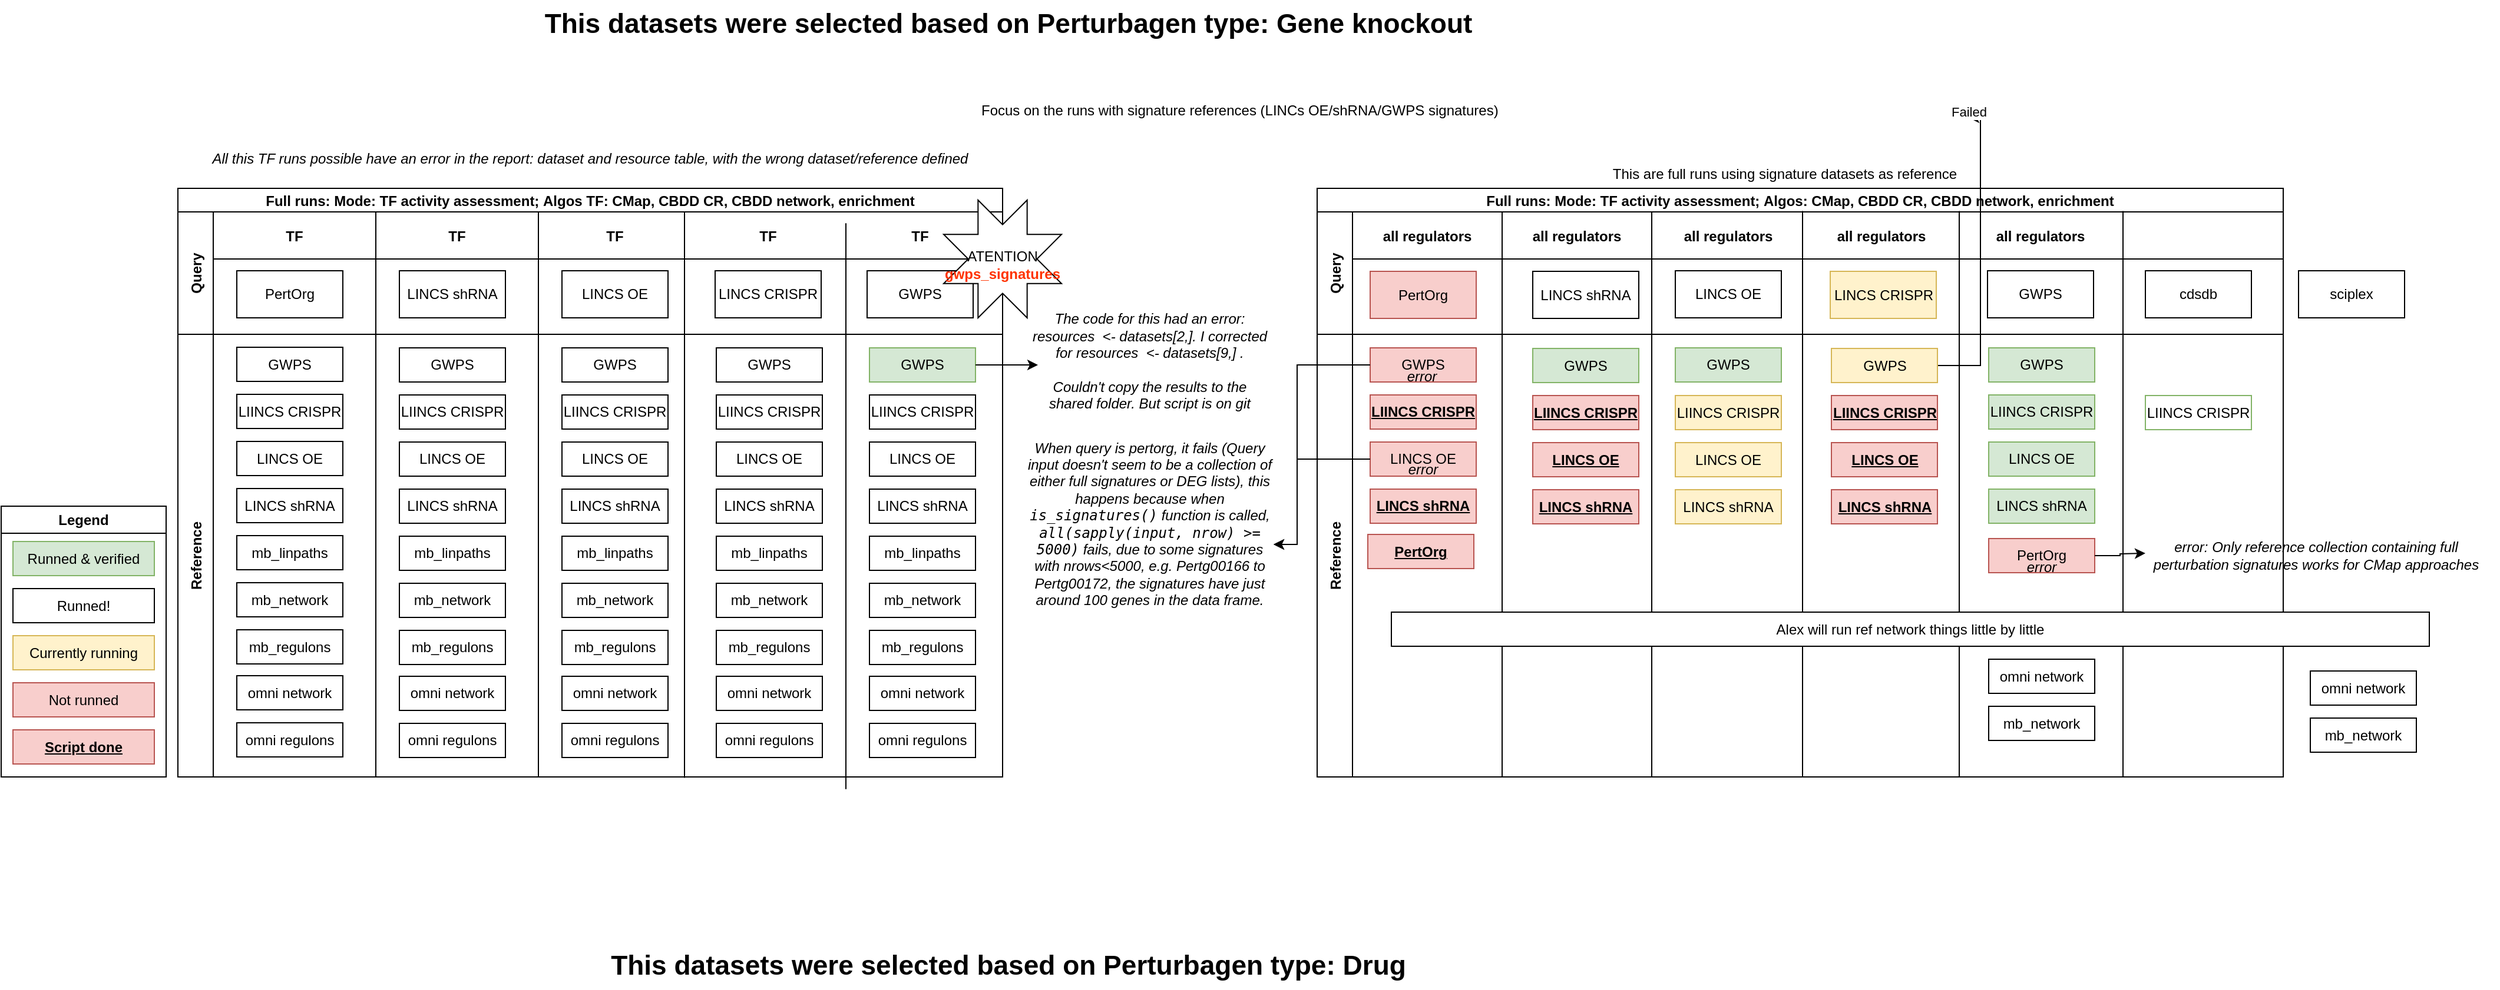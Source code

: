 <mxfile version="26.0.1">
  <diagram id="kgpKYQtTHZ0yAKxKKP6v" name="Page-1">
    <mxGraphModel dx="1966" dy="834" grid="1" gridSize="10" guides="1" tooltips="1" connect="1" arrows="1" fold="1" page="1" pageScale="1" pageWidth="850" pageHeight="1100" math="0" shadow="0">
      <root>
        <mxCell id="0" />
        <mxCell id="1" parent="0" />
        <mxCell id="3nuBFxr9cyL0pnOWT2aG-1" value="Full runs: Mode: TF activity assessment; Algos TF: CMap, CBDD CR, CBDD network, enrichment" style="shape=table;childLayout=tableLayout;startSize=20;collapsible=0;recursiveResize=0;expand=0;fillColor=none;fontStyle=1" parent="1" vertex="1">
          <mxGeometry x="180" y="360" width="700" height="500" as="geometry" />
        </mxCell>
        <mxCell id="3nuBFxr9cyL0pnOWT2aG-3" value="Query" style="shape=tableRow;horizontal=0;swimlaneHead=0;swimlaneBody=0;top=0;left=0;bottom=0;right=0;fillColor=none;points=[[0,0.5],[1,0.5]];portConstraint=eastwest;startSize=30;collapsible=0;recursiveResize=0;expand=0;fontStyle=1;" parent="3nuBFxr9cyL0pnOWT2aG-1" vertex="1">
          <mxGeometry y="20" width="700" height="104" as="geometry" />
        </mxCell>
        <mxCell id="3nuBFxr9cyL0pnOWT2aG-4" value="TF" style="swimlane;swimlaneHead=0;swimlaneBody=0;connectable=0;fillColor=none;startSize=40;collapsible=0;recursiveResize=0;expand=0;fontStyle=1;" parent="3nuBFxr9cyL0pnOWT2aG-3" vertex="1">
          <mxGeometry x="30" width="138" height="104" as="geometry">
            <mxRectangle width="138" height="104" as="alternateBounds" />
          </mxGeometry>
        </mxCell>
        <mxCell id="3nuBFxr9cyL0pnOWT2aG-7" value="PertOrg" style="rounded=0;whiteSpace=wrap;html=1;" parent="3nuBFxr9cyL0pnOWT2aG-4" vertex="1">
          <mxGeometry x="20" y="50" width="90" height="40" as="geometry" />
        </mxCell>
        <mxCell id="3nuBFxr9cyL0pnOWT2aG-8" value="TF" style="swimlane;swimlaneHead=0;swimlaneBody=0;connectable=0;fillColor=none;startSize=40;collapsible=0;recursiveResize=0;expand=0;fontStyle=1;" parent="3nuBFxr9cyL0pnOWT2aG-3" vertex="1">
          <mxGeometry x="168" width="138" height="104" as="geometry">
            <mxRectangle width="138" height="104" as="alternateBounds" />
          </mxGeometry>
        </mxCell>
        <mxCell id="GCNe0r2AlvjnZA9oPG5_-9" value="LINCS shRNA" style="rounded=0;whiteSpace=wrap;html=1;" parent="3nuBFxr9cyL0pnOWT2aG-8" vertex="1">
          <mxGeometry x="20" y="50" width="90" height="40" as="geometry" />
        </mxCell>
        <mxCell id="3nuBFxr9cyL0pnOWT2aG-11" value="" style="swimlane;swimlaneHead=0;swimlaneBody=0;connectable=0;fillColor=none;startSize=40;collapsible=0;recursiveResize=0;expand=0;fontStyle=1;" parent="3nuBFxr9cyL0pnOWT2aG-3" vertex="1">
          <mxGeometry x="306" width="394" height="104" as="geometry">
            <mxRectangle width="394" height="104" as="alternateBounds" />
          </mxGeometry>
        </mxCell>
        <mxCell id="GCNe0r2AlvjnZA9oPG5_-19" value="TF" style="swimlane;swimlaneHead=0;swimlaneBody=0;connectable=0;fillColor=none;startSize=40;collapsible=0;recursiveResize=0;expand=0;fontStyle=1;" parent="3nuBFxr9cyL0pnOWT2aG-11" vertex="1">
          <mxGeometry width="130" height="104" as="geometry">
            <mxRectangle width="130" height="104" as="alternateBounds" />
          </mxGeometry>
        </mxCell>
        <mxCell id="GCNe0r2AlvjnZA9oPG5_-20" value="LINCS OE" style="rounded=0;whiteSpace=wrap;html=1;" parent="GCNe0r2AlvjnZA9oPG5_-19" vertex="1">
          <mxGeometry x="20" y="50" width="90" height="40" as="geometry" />
        </mxCell>
        <mxCell id="GCNe0r2AlvjnZA9oPG5_-41" value="TF" style="swimlane;swimlaneHead=0;swimlaneBody=0;connectable=0;fillColor=none;startSize=40;collapsible=0;recursiveResize=0;expand=0;fontStyle=1;" parent="3nuBFxr9cyL0pnOWT2aG-11" vertex="1">
          <mxGeometry x="130" width="130" height="104" as="geometry">
            <mxRectangle width="130" height="104" as="alternateBounds" />
          </mxGeometry>
        </mxCell>
        <mxCell id="GCNe0r2AlvjnZA9oPG5_-42" value="LINCS CRISPR" style="rounded=0;whiteSpace=wrap;html=1;" parent="GCNe0r2AlvjnZA9oPG5_-41" vertex="1">
          <mxGeometry x="20" y="50" width="90" height="40" as="geometry" />
        </mxCell>
        <mxCell id="GCNe0r2AlvjnZA9oPG5_-43" value="TF" style="swimlane;swimlaneHead=0;swimlaneBody=0;connectable=0;fillColor=none;startSize=40;collapsible=0;recursiveResize=0;expand=0;fontStyle=1;" parent="3nuBFxr9cyL0pnOWT2aG-11" vertex="1">
          <mxGeometry x="259" width="130" height="104" as="geometry">
            <mxRectangle width="130" height="104" as="alternateBounds" />
          </mxGeometry>
        </mxCell>
        <mxCell id="GCNe0r2AlvjnZA9oPG5_-44" value="GWPS" style="rounded=0;whiteSpace=wrap;html=1;" parent="GCNe0r2AlvjnZA9oPG5_-43" vertex="1">
          <mxGeometry x="20" y="50" width="90" height="40" as="geometry" />
        </mxCell>
        <mxCell id="GCNe0r2AlvjnZA9oPG5_-267" value="" style="group" parent="GCNe0r2AlvjnZA9oPG5_-43" vertex="1" connectable="0">
          <mxGeometry x="85" y="-10" width="150" height="130" as="geometry" />
        </mxCell>
        <mxCell id="GCNe0r2AlvjnZA9oPG5_-233" value="" style="verticalLabelPosition=bottom;verticalAlign=top;html=1;shape=mxgraph.basic.8_point_star" parent="GCNe0r2AlvjnZA9oPG5_-267" vertex="1">
          <mxGeometry width="100" height="100" as="geometry" />
        </mxCell>
        <mxCell id="GCNe0r2AlvjnZA9oPG5_-236" value="ATENTION&lt;div&gt;&lt;b style=&quot;text-wrap-mode: nowrap;&quot;&gt;&lt;font color=&quot;#ff3300&quot;&gt;gwps_signatures&lt;/font&gt;&lt;/b&gt;&lt;/div&gt;" style="text;html=1;align=center;verticalAlign=middle;whiteSpace=wrap;rounded=0;" parent="GCNe0r2AlvjnZA9oPG5_-267" vertex="1">
          <mxGeometry x="20" y="40" width="60" height="30" as="geometry" />
        </mxCell>
        <mxCell id="3nuBFxr9cyL0pnOWT2aG-15" value="Reference" style="shape=tableRow;horizontal=0;swimlaneHead=0;swimlaneBody=0;top=0;left=0;bottom=0;right=0;fillColor=none;points=[[0,0.5],[1,0.5]];portConstraint=eastwest;startSize=30;collapsible=0;recursiveResize=0;expand=0;fontStyle=1;" parent="3nuBFxr9cyL0pnOWT2aG-1" vertex="1">
          <mxGeometry y="124" width="700" height="376" as="geometry" />
        </mxCell>
        <mxCell id="3nuBFxr9cyL0pnOWT2aG-16" value="" style="swimlane;swimlaneHead=0;swimlaneBody=0;connectable=0;fillColor=none;startSize=0;collapsible=0;recursiveResize=0;expand=0;fontStyle=1;" parent="3nuBFxr9cyL0pnOWT2aG-15" vertex="1">
          <mxGeometry x="30" width="138" height="376" as="geometry">
            <mxRectangle width="138" height="376" as="alternateBounds" />
          </mxGeometry>
        </mxCell>
        <mxCell id="3nuBFxr9cyL0pnOWT2aG-17" value="GWPS" style="rounded=0;whiteSpace=wrap;html=1;" parent="3nuBFxr9cyL0pnOWT2aG-16" vertex="1">
          <mxGeometry x="20" y="11" width="90" height="29" as="geometry" />
        </mxCell>
        <mxCell id="GCNe0r2AlvjnZA9oPG5_-1" value="LIINCS CRISPR" style="rounded=0;whiteSpace=wrap;html=1;" parent="3nuBFxr9cyL0pnOWT2aG-16" vertex="1">
          <mxGeometry x="20" y="51" width="90" height="29" as="geometry" />
        </mxCell>
        <mxCell id="GCNe0r2AlvjnZA9oPG5_-2" value="LINCS OE" style="rounded=0;whiteSpace=wrap;html=1;" parent="3nuBFxr9cyL0pnOWT2aG-16" vertex="1">
          <mxGeometry x="20" y="91" width="90" height="29" as="geometry" />
        </mxCell>
        <mxCell id="GCNe0r2AlvjnZA9oPG5_-3" value="LINCS shRNA" style="rounded=0;whiteSpace=wrap;html=1;" parent="3nuBFxr9cyL0pnOWT2aG-16" vertex="1">
          <mxGeometry x="20" y="131" width="90" height="29" as="geometry" />
        </mxCell>
        <mxCell id="GCNe0r2AlvjnZA9oPG5_-4" value="mb_linpaths" style="rounded=0;whiteSpace=wrap;html=1;" parent="3nuBFxr9cyL0pnOWT2aG-16" vertex="1">
          <mxGeometry x="20" y="171" width="90" height="29" as="geometry" />
        </mxCell>
        <mxCell id="GCNe0r2AlvjnZA9oPG5_-5" value="mb_network" style="rounded=0;whiteSpace=wrap;html=1;" parent="3nuBFxr9cyL0pnOWT2aG-16" vertex="1">
          <mxGeometry x="20" y="211" width="90" height="29" as="geometry" />
        </mxCell>
        <mxCell id="GCNe0r2AlvjnZA9oPG5_-6" value="mb_regulons" style="rounded=0;whiteSpace=wrap;html=1;" parent="3nuBFxr9cyL0pnOWT2aG-16" vertex="1">
          <mxGeometry x="20" y="251" width="90" height="29" as="geometry" />
        </mxCell>
        <mxCell id="GCNe0r2AlvjnZA9oPG5_-7" value="omni network" style="rounded=0;whiteSpace=wrap;html=1;" parent="3nuBFxr9cyL0pnOWT2aG-16" vertex="1">
          <mxGeometry x="20" y="290" width="90" height="29" as="geometry" />
        </mxCell>
        <mxCell id="GCNe0r2AlvjnZA9oPG5_-8" value="omni regulons" style="rounded=0;whiteSpace=wrap;html=1;" parent="3nuBFxr9cyL0pnOWT2aG-16" vertex="1">
          <mxGeometry x="20" y="330" width="90" height="29" as="geometry" />
        </mxCell>
        <mxCell id="3nuBFxr9cyL0pnOWT2aG-18" value="" style="swimlane;swimlaneHead=0;swimlaneBody=0;connectable=0;fillColor=none;startSize=0;collapsible=0;recursiveResize=0;expand=0;fontStyle=1;" parent="3nuBFxr9cyL0pnOWT2aG-15" vertex="1">
          <mxGeometry x="168" width="138" height="376" as="geometry">
            <mxRectangle width="138" height="376" as="alternateBounds" />
          </mxGeometry>
        </mxCell>
        <mxCell id="GCNe0r2AlvjnZA9oPG5_-10" value="GWPS" style="rounded=0;whiteSpace=wrap;html=1;" parent="3nuBFxr9cyL0pnOWT2aG-18" vertex="1">
          <mxGeometry x="20" y="11.5" width="90" height="29" as="geometry" />
        </mxCell>
        <mxCell id="GCNe0r2AlvjnZA9oPG5_-11" value="LIINCS CRISPR" style="rounded=0;whiteSpace=wrap;html=1;" parent="3nuBFxr9cyL0pnOWT2aG-18" vertex="1">
          <mxGeometry x="20" y="51.5" width="90" height="29" as="geometry" />
        </mxCell>
        <mxCell id="GCNe0r2AlvjnZA9oPG5_-12" value="LINCS OE" style="rounded=0;whiteSpace=wrap;html=1;" parent="3nuBFxr9cyL0pnOWT2aG-18" vertex="1">
          <mxGeometry x="20" y="91.5" width="90" height="29" as="geometry" />
        </mxCell>
        <mxCell id="GCNe0r2AlvjnZA9oPG5_-13" value="LINCS shRNA" style="rounded=0;whiteSpace=wrap;html=1;" parent="3nuBFxr9cyL0pnOWT2aG-18" vertex="1">
          <mxGeometry x="20" y="131.5" width="90" height="29" as="geometry" />
        </mxCell>
        <mxCell id="GCNe0r2AlvjnZA9oPG5_-14" value="mb_linpaths" style="rounded=0;whiteSpace=wrap;html=1;" parent="3nuBFxr9cyL0pnOWT2aG-18" vertex="1">
          <mxGeometry x="20" y="171.5" width="90" height="29" as="geometry" />
        </mxCell>
        <mxCell id="GCNe0r2AlvjnZA9oPG5_-15" value="mb_network" style="rounded=0;whiteSpace=wrap;html=1;" parent="3nuBFxr9cyL0pnOWT2aG-18" vertex="1">
          <mxGeometry x="20" y="211.5" width="90" height="29" as="geometry" />
        </mxCell>
        <mxCell id="GCNe0r2AlvjnZA9oPG5_-16" value="mb_regulons" style="rounded=0;whiteSpace=wrap;html=1;" parent="3nuBFxr9cyL0pnOWT2aG-18" vertex="1">
          <mxGeometry x="20" y="251.5" width="90" height="29" as="geometry" />
        </mxCell>
        <mxCell id="GCNe0r2AlvjnZA9oPG5_-17" value="omni network" style="rounded=0;whiteSpace=wrap;html=1;" parent="3nuBFxr9cyL0pnOWT2aG-18" vertex="1">
          <mxGeometry x="20" y="290.5" width="90" height="29" as="geometry" />
        </mxCell>
        <mxCell id="GCNe0r2AlvjnZA9oPG5_-18" value="omni regulons" style="rounded=0;whiteSpace=wrap;html=1;" parent="3nuBFxr9cyL0pnOWT2aG-18" vertex="1">
          <mxGeometry x="20" y="330.5" width="90" height="29" as="geometry" />
        </mxCell>
        <mxCell id="3nuBFxr9cyL0pnOWT2aG-23" value="" style="swimlane;swimlaneHead=0;swimlaneBody=0;connectable=0;fillColor=none;startSize=0;collapsible=0;recursiveResize=0;expand=0;fontStyle=1;" parent="3nuBFxr9cyL0pnOWT2aG-15" vertex="1">
          <mxGeometry x="306" width="394" height="376" as="geometry">
            <mxRectangle width="394" height="376" as="alternateBounds" />
          </mxGeometry>
        </mxCell>
        <mxCell id="GCNe0r2AlvjnZA9oPG5_-21" value="" style="swimlane;swimlaneHead=0;swimlaneBody=0;connectable=0;fillColor=none;startSize=0;collapsible=0;recursiveResize=0;expand=0;fontStyle=1;" parent="3nuBFxr9cyL0pnOWT2aG-23" vertex="1">
          <mxGeometry width="130" height="376" as="geometry">
            <mxRectangle width="130" height="376" as="alternateBounds" />
          </mxGeometry>
        </mxCell>
        <mxCell id="GCNe0r2AlvjnZA9oPG5_-22" value="GWPS" style="rounded=0;whiteSpace=wrap;html=1;" parent="GCNe0r2AlvjnZA9oPG5_-21" vertex="1">
          <mxGeometry x="20" y="11.5" width="90" height="29" as="geometry" />
        </mxCell>
        <mxCell id="GCNe0r2AlvjnZA9oPG5_-23" value="LIINCS CRISPR" style="rounded=0;whiteSpace=wrap;html=1;" parent="GCNe0r2AlvjnZA9oPG5_-21" vertex="1">
          <mxGeometry x="20" y="51.5" width="90" height="29" as="geometry" />
        </mxCell>
        <mxCell id="GCNe0r2AlvjnZA9oPG5_-24" value="LINCS OE" style="rounded=0;whiteSpace=wrap;html=1;" parent="GCNe0r2AlvjnZA9oPG5_-21" vertex="1">
          <mxGeometry x="20" y="91.5" width="90" height="29" as="geometry" />
        </mxCell>
        <mxCell id="GCNe0r2AlvjnZA9oPG5_-25" value="LINCS shRNA" style="rounded=0;whiteSpace=wrap;html=1;" parent="GCNe0r2AlvjnZA9oPG5_-21" vertex="1">
          <mxGeometry x="20" y="131.5" width="90" height="29" as="geometry" />
        </mxCell>
        <mxCell id="GCNe0r2AlvjnZA9oPG5_-26" value="mb_linpaths" style="rounded=0;whiteSpace=wrap;html=1;" parent="GCNe0r2AlvjnZA9oPG5_-21" vertex="1">
          <mxGeometry x="20" y="171.5" width="90" height="29" as="geometry" />
        </mxCell>
        <mxCell id="GCNe0r2AlvjnZA9oPG5_-27" value="mb_network" style="rounded=0;whiteSpace=wrap;html=1;" parent="GCNe0r2AlvjnZA9oPG5_-21" vertex="1">
          <mxGeometry x="20" y="211.5" width="90" height="29" as="geometry" />
        </mxCell>
        <mxCell id="GCNe0r2AlvjnZA9oPG5_-28" value="mb_regulons" style="rounded=0;whiteSpace=wrap;html=1;" parent="GCNe0r2AlvjnZA9oPG5_-21" vertex="1">
          <mxGeometry x="20" y="251.5" width="90" height="29" as="geometry" />
        </mxCell>
        <mxCell id="GCNe0r2AlvjnZA9oPG5_-29" value="omni network" style="rounded=0;whiteSpace=wrap;html=1;" parent="GCNe0r2AlvjnZA9oPG5_-21" vertex="1">
          <mxGeometry x="20" y="290.5" width="90" height="29" as="geometry" />
        </mxCell>
        <mxCell id="GCNe0r2AlvjnZA9oPG5_-30" value="omni regulons" style="rounded=0;whiteSpace=wrap;html=1;" parent="GCNe0r2AlvjnZA9oPG5_-21" vertex="1">
          <mxGeometry x="20" y="330.5" width="90" height="29" as="geometry" />
        </mxCell>
        <mxCell id="GCNe0r2AlvjnZA9oPG5_-31" value="" style="swimlane;swimlaneHead=0;swimlaneBody=0;connectable=0;fillColor=none;startSize=0;collapsible=0;recursiveResize=0;expand=0;fontStyle=1;" parent="3nuBFxr9cyL0pnOWT2aG-23" vertex="1">
          <mxGeometry x="131" width="130" height="376" as="geometry">
            <mxRectangle width="130" height="376" as="alternateBounds" />
          </mxGeometry>
        </mxCell>
        <mxCell id="GCNe0r2AlvjnZA9oPG5_-32" value="GWPS" style="rounded=0;whiteSpace=wrap;html=1;" parent="GCNe0r2AlvjnZA9oPG5_-31" vertex="1">
          <mxGeometry x="20" y="11.5" width="90" height="29" as="geometry" />
        </mxCell>
        <mxCell id="GCNe0r2AlvjnZA9oPG5_-33" value="LIINCS CRISPR" style="rounded=0;whiteSpace=wrap;html=1;" parent="GCNe0r2AlvjnZA9oPG5_-31" vertex="1">
          <mxGeometry x="20" y="51.5" width="90" height="29" as="geometry" />
        </mxCell>
        <mxCell id="GCNe0r2AlvjnZA9oPG5_-34" value="LINCS OE" style="rounded=0;whiteSpace=wrap;html=1;" parent="GCNe0r2AlvjnZA9oPG5_-31" vertex="1">
          <mxGeometry x="20" y="91.5" width="90" height="29" as="geometry" />
        </mxCell>
        <mxCell id="GCNe0r2AlvjnZA9oPG5_-35" value="LINCS shRNA" style="rounded=0;whiteSpace=wrap;html=1;" parent="GCNe0r2AlvjnZA9oPG5_-31" vertex="1">
          <mxGeometry x="20" y="131.5" width="90" height="29" as="geometry" />
        </mxCell>
        <mxCell id="GCNe0r2AlvjnZA9oPG5_-36" value="mb_linpaths" style="rounded=0;whiteSpace=wrap;html=1;" parent="GCNe0r2AlvjnZA9oPG5_-31" vertex="1">
          <mxGeometry x="20" y="171.5" width="90" height="29" as="geometry" />
        </mxCell>
        <mxCell id="GCNe0r2AlvjnZA9oPG5_-37" value="mb_network" style="rounded=0;whiteSpace=wrap;html=1;" parent="GCNe0r2AlvjnZA9oPG5_-31" vertex="1">
          <mxGeometry x="20" y="211.5" width="90" height="29" as="geometry" />
        </mxCell>
        <mxCell id="GCNe0r2AlvjnZA9oPG5_-38" value="mb_regulons" style="rounded=0;whiteSpace=wrap;html=1;" parent="GCNe0r2AlvjnZA9oPG5_-31" vertex="1">
          <mxGeometry x="20" y="251.5" width="90" height="29" as="geometry" />
        </mxCell>
        <mxCell id="GCNe0r2AlvjnZA9oPG5_-39" value="omni network" style="rounded=0;whiteSpace=wrap;html=1;" parent="GCNe0r2AlvjnZA9oPG5_-31" vertex="1">
          <mxGeometry x="20" y="290.5" width="90" height="29" as="geometry" />
        </mxCell>
        <mxCell id="GCNe0r2AlvjnZA9oPG5_-40" value="omni regulons" style="rounded=0;whiteSpace=wrap;html=1;" parent="GCNe0r2AlvjnZA9oPG5_-31" vertex="1">
          <mxGeometry x="20" y="330.5" width="90" height="29" as="geometry" />
        </mxCell>
        <mxCell id="GCNe0r2AlvjnZA9oPG5_-45" value="" style="swimlane;swimlaneHead=0;swimlaneBody=0;connectable=0;fillColor=none;startSize=0;collapsible=0;recursiveResize=0;expand=0;fontStyle=1;" parent="3nuBFxr9cyL0pnOWT2aG-23" vertex="1">
          <mxGeometry x="261" width="130" height="376" as="geometry">
            <mxRectangle width="130" height="376" as="alternateBounds" />
          </mxGeometry>
        </mxCell>
        <mxCell id="GCNe0r2AlvjnZA9oPG5_-46" value="GWPS" style="rounded=0;whiteSpace=wrap;html=1;fillColor=#d5e8d4;strokeColor=#82b366;" parent="GCNe0r2AlvjnZA9oPG5_-45" vertex="1">
          <mxGeometry x="20" y="11.5" width="90" height="29" as="geometry" />
        </mxCell>
        <mxCell id="GCNe0r2AlvjnZA9oPG5_-47" value="LIINCS CRISPR" style="rounded=0;whiteSpace=wrap;html=1;" parent="GCNe0r2AlvjnZA9oPG5_-45" vertex="1">
          <mxGeometry x="20" y="51.5" width="90" height="29" as="geometry" />
        </mxCell>
        <mxCell id="GCNe0r2AlvjnZA9oPG5_-48" value="LINCS OE" style="rounded=0;whiteSpace=wrap;html=1;" parent="GCNe0r2AlvjnZA9oPG5_-45" vertex="1">
          <mxGeometry x="20" y="91.5" width="90" height="29" as="geometry" />
        </mxCell>
        <mxCell id="GCNe0r2AlvjnZA9oPG5_-49" value="LINCS shRNA" style="rounded=0;whiteSpace=wrap;html=1;" parent="GCNe0r2AlvjnZA9oPG5_-45" vertex="1">
          <mxGeometry x="20" y="131.5" width="90" height="29" as="geometry" />
        </mxCell>
        <mxCell id="GCNe0r2AlvjnZA9oPG5_-50" value="mb_linpaths" style="rounded=0;whiteSpace=wrap;html=1;" parent="GCNe0r2AlvjnZA9oPG5_-45" vertex="1">
          <mxGeometry x="20" y="171.5" width="90" height="29" as="geometry" />
        </mxCell>
        <mxCell id="GCNe0r2AlvjnZA9oPG5_-51" value="mb_network" style="rounded=0;whiteSpace=wrap;html=1;" parent="GCNe0r2AlvjnZA9oPG5_-45" vertex="1">
          <mxGeometry x="20" y="211.5" width="90" height="29" as="geometry" />
        </mxCell>
        <mxCell id="GCNe0r2AlvjnZA9oPG5_-52" value="mb_regulons" style="rounded=0;whiteSpace=wrap;html=1;" parent="GCNe0r2AlvjnZA9oPG5_-45" vertex="1">
          <mxGeometry x="20" y="251.5" width="90" height="29" as="geometry" />
        </mxCell>
        <mxCell id="GCNe0r2AlvjnZA9oPG5_-53" value="omni network" style="rounded=0;whiteSpace=wrap;html=1;" parent="GCNe0r2AlvjnZA9oPG5_-45" vertex="1">
          <mxGeometry x="20" y="290.5" width="90" height="29" as="geometry" />
        </mxCell>
        <mxCell id="GCNe0r2AlvjnZA9oPG5_-54" value="omni regulons" style="rounded=0;whiteSpace=wrap;html=1;" parent="GCNe0r2AlvjnZA9oPG5_-45" vertex="1">
          <mxGeometry x="20" y="330.5" width="90" height="29" as="geometry" />
        </mxCell>
        <mxCell id="GCNe0r2AlvjnZA9oPG5_-56" value="" style="endArrow=none;html=1;rounded=0;" parent="GCNe0r2AlvjnZA9oPG5_-45" edge="1">
          <mxGeometry width="50" height="50" relative="1" as="geometry">
            <mxPoint y="386.351" as="sourcePoint" />
            <mxPoint y="-94.36" as="targetPoint" />
          </mxGeometry>
        </mxCell>
        <mxCell id="GCNe0r2AlvjnZA9oPG5_-55" value="" style="endArrow=none;html=1;rounded=0;" parent="1" edge="1">
          <mxGeometry width="50" height="50" relative="1" as="geometry">
            <mxPoint x="610" y="860.711" as="sourcePoint" />
            <mxPoint x="610" y="380" as="targetPoint" />
          </mxGeometry>
        </mxCell>
        <mxCell id="GCNe0r2AlvjnZA9oPG5_-57" value="Full runs: Mode: TF activity assessment; Algos: CMap, CBDD CR, CBDD network, enrichment" style="shape=table;childLayout=tableLayout;startSize=20;collapsible=0;recursiveResize=0;expand=0;fillColor=none;fontStyle=1" parent="1" vertex="1">
          <mxGeometry x="1147" y="360" width="820" height="500" as="geometry" />
        </mxCell>
        <mxCell id="GCNe0r2AlvjnZA9oPG5_-58" value="Query" style="shape=tableRow;horizontal=0;swimlaneHead=0;swimlaneBody=0;top=0;left=0;bottom=0;right=0;fillColor=none;points=[[0,0.5],[1,0.5]];portConstraint=eastwest;startSize=30;collapsible=0;recursiveResize=0;expand=0;fontStyle=1;" parent="GCNe0r2AlvjnZA9oPG5_-57" vertex="1">
          <mxGeometry y="20" width="820" height="104" as="geometry" />
        </mxCell>
        <mxCell id="GCNe0r2AlvjnZA9oPG5_-59" value="all regulators" style="swimlane;swimlaneHead=0;swimlaneBody=0;connectable=0;fillColor=none;startSize=40;collapsible=0;recursiveResize=0;expand=0;fontStyle=1;" parent="GCNe0r2AlvjnZA9oPG5_-58" vertex="1">
          <mxGeometry x="30" width="127" height="104" as="geometry">
            <mxRectangle width="127" height="104" as="alternateBounds" />
          </mxGeometry>
        </mxCell>
        <mxCell id="GCNe0r2AlvjnZA9oPG5_-61" value="all regulators" style="swimlane;swimlaneHead=0;swimlaneBody=0;connectable=0;fillColor=none;startSize=40;collapsible=0;recursiveResize=0;expand=0;fontStyle=1;" parent="GCNe0r2AlvjnZA9oPG5_-58" vertex="1">
          <mxGeometry x="157" width="127" height="104" as="geometry">
            <mxRectangle width="127" height="104" as="alternateBounds" />
          </mxGeometry>
        </mxCell>
        <mxCell id="GCNe0r2AlvjnZA9oPG5_-63" value="" style="swimlane;swimlaneHead=0;swimlaneBody=0;connectable=0;fillColor=none;startSize=40;collapsible=0;recursiveResize=0;expand=0;fontStyle=1;" parent="GCNe0r2AlvjnZA9oPG5_-58" vertex="1">
          <mxGeometry x="284" width="536" height="104" as="geometry">
            <mxRectangle width="536" height="104" as="alternateBounds" />
          </mxGeometry>
        </mxCell>
        <mxCell id="GCNe0r2AlvjnZA9oPG5_-232" value="all regulators" style="swimlane;swimlaneHead=0;swimlaneBody=0;connectable=0;fillColor=none;startSize=40;collapsible=0;recursiveResize=0;expand=0;fontStyle=1;" parent="GCNe0r2AlvjnZA9oPG5_-63" vertex="1">
          <mxGeometry width="130" height="104" as="geometry">
            <mxRectangle width="138" height="104" as="alternateBounds" />
          </mxGeometry>
        </mxCell>
        <mxCell id="GCNe0r2AlvjnZA9oPG5_-189" value="LINCS OE" style="rounded=0;whiteSpace=wrap;html=1;" parent="GCNe0r2AlvjnZA9oPG5_-232" vertex="1">
          <mxGeometry x="20" y="50" width="90" height="40" as="geometry" />
        </mxCell>
        <mxCell id="GCNe0r2AlvjnZA9oPG5_-241" value="all regulators" style="swimlane;swimlaneHead=0;swimlaneBody=0;connectable=0;fillColor=none;startSize=40;collapsible=0;recursiveResize=0;expand=0;fontStyle=1;" parent="GCNe0r2AlvjnZA9oPG5_-63" vertex="1">
          <mxGeometry x="130" width="130" height="104" as="geometry">
            <mxRectangle width="130" height="104" as="alternateBounds" />
          </mxGeometry>
        </mxCell>
        <mxCell id="2Mk6vGZnSkXTLNOD6ZJB-1" value="cdsdb" style="rounded=0;whiteSpace=wrap;html=1;" vertex="1" parent="GCNe0r2AlvjnZA9oPG5_-63">
          <mxGeometry x="419" y="50" width="90" height="40" as="geometry" />
        </mxCell>
        <mxCell id="GCNe0r2AlvjnZA9oPG5_-71" value="Reference" style="shape=tableRow;horizontal=0;swimlaneHead=0;swimlaneBody=0;top=0;left=0;bottom=0;right=0;fillColor=none;points=[[0,0.5],[1,0.5]];portConstraint=eastwest;startSize=30;collapsible=0;recursiveResize=0;expand=0;fontStyle=1;" parent="GCNe0r2AlvjnZA9oPG5_-57" vertex="1">
          <mxGeometry y="124" width="820" height="376" as="geometry" />
        </mxCell>
        <mxCell id="GCNe0r2AlvjnZA9oPG5_-72" value="" style="swimlane;swimlaneHead=0;swimlaneBody=0;connectable=0;fillColor=none;startSize=0;collapsible=0;recursiveResize=0;expand=0;fontStyle=1;" parent="GCNe0r2AlvjnZA9oPG5_-71" vertex="1">
          <mxGeometry x="30" width="127" height="376" as="geometry">
            <mxRectangle width="127" height="376" as="alternateBounds" />
          </mxGeometry>
        </mxCell>
        <mxCell id="GCNe0r2AlvjnZA9oPG5_-235" value="PertOrg" style="rounded=0;whiteSpace=wrap;html=1;fillColor=#f8cecc;strokeColor=#b85450;fontStyle=5" parent="GCNe0r2AlvjnZA9oPG5_-72" vertex="1">
          <mxGeometry x="13" y="170" width="90" height="29" as="geometry" />
        </mxCell>
        <mxCell id="GCNe0r2AlvjnZA9oPG5_-82" value="" style="swimlane;swimlaneHead=0;swimlaneBody=0;connectable=0;fillColor=none;startSize=0;collapsible=0;recursiveResize=0;expand=0;fontStyle=1;" parent="GCNe0r2AlvjnZA9oPG5_-71" vertex="1">
          <mxGeometry x="157" width="127" height="376" as="geometry">
            <mxRectangle width="127" height="376" as="alternateBounds" />
          </mxGeometry>
        </mxCell>
        <mxCell id="GCNe0r2AlvjnZA9oPG5_-201" value="PertOrg" style="rounded=0;whiteSpace=wrap;html=1;fillColor=#f8cecc;strokeColor=#b85450;" parent="GCNe0r2AlvjnZA9oPG5_-82" vertex="1">
          <mxGeometry x="-112" y="-53.5" width="90" height="40" as="geometry" />
        </mxCell>
        <mxCell id="GCNe0r2AlvjnZA9oPG5_-202" value="LINCS shRNA" style="rounded=0;whiteSpace=wrap;html=1;" parent="GCNe0r2AlvjnZA9oPG5_-82" vertex="1">
          <mxGeometry x="26" y="-53.5" width="90" height="40" as="geometry" />
        </mxCell>
        <mxCell id="GCNe0r2AlvjnZA9oPG5_-203" value="GWPS" style="rounded=0;whiteSpace=wrap;html=1;fillColor=#f8cecc;strokeColor=#b85450;" parent="GCNe0r2AlvjnZA9oPG5_-82" vertex="1">
          <mxGeometry x="-112" y="11.5" width="90" height="29" as="geometry" />
        </mxCell>
        <mxCell id="GCNe0r2AlvjnZA9oPG5_-204" value="LIINCS CRISPR" style="rounded=0;whiteSpace=wrap;html=1;fillColor=#f8cecc;strokeColor=#b85450;fontStyle=5" parent="GCNe0r2AlvjnZA9oPG5_-82" vertex="1">
          <mxGeometry x="-112" y="51.5" width="90" height="29" as="geometry" />
        </mxCell>
        <mxCell id="GCNe0r2AlvjnZA9oPG5_-205" value="LINCS OE" style="rounded=0;whiteSpace=wrap;html=1;fillColor=#f8cecc;strokeColor=#b85450;" parent="GCNe0r2AlvjnZA9oPG5_-82" vertex="1">
          <mxGeometry x="-112" y="91.5" width="90" height="29" as="geometry" />
        </mxCell>
        <mxCell id="GCNe0r2AlvjnZA9oPG5_-206" value="LINCS shRNA" style="rounded=0;whiteSpace=wrap;html=1;fillColor=#f8cecc;strokeColor=#b85450;fontStyle=5" parent="GCNe0r2AlvjnZA9oPG5_-82" vertex="1">
          <mxGeometry x="-112" y="131.5" width="90" height="29" as="geometry" />
        </mxCell>
        <mxCell id="GCNe0r2AlvjnZA9oPG5_-207" value="GWPS" style="rounded=0;whiteSpace=wrap;html=1;fillColor=#d5e8d4;strokeColor=#82b366;fontStyle=0" parent="GCNe0r2AlvjnZA9oPG5_-82" vertex="1">
          <mxGeometry x="26" y="12" width="90" height="29" as="geometry" />
        </mxCell>
        <mxCell id="GCNe0r2AlvjnZA9oPG5_-208" value="LIINCS CRISPR" style="rounded=0;whiteSpace=wrap;html=1;fillColor=#f8cecc;strokeColor=#b85450;fontStyle=5" parent="GCNe0r2AlvjnZA9oPG5_-82" vertex="1">
          <mxGeometry x="26" y="52" width="90" height="29" as="geometry" />
        </mxCell>
        <mxCell id="GCNe0r2AlvjnZA9oPG5_-209" value="LINCS OE" style="rounded=0;whiteSpace=wrap;html=1;fillColor=#f8cecc;strokeColor=#b85450;fontStyle=5" parent="GCNe0r2AlvjnZA9oPG5_-82" vertex="1">
          <mxGeometry x="26" y="92" width="90" height="29" as="geometry" />
        </mxCell>
        <mxCell id="GCNe0r2AlvjnZA9oPG5_-210" value="LINCS shRNA" style="rounded=0;whiteSpace=wrap;html=1;fillColor=#f8cecc;strokeColor=#b85450;fontStyle=5" parent="GCNe0r2AlvjnZA9oPG5_-82" vertex="1">
          <mxGeometry x="26" y="132" width="90" height="29" as="geometry" />
        </mxCell>
        <mxCell id="GCNe0r2AlvjnZA9oPG5_-211" value="error" style="text;html=1;align=center;verticalAlign=middle;whiteSpace=wrap;rounded=0;fontStyle=2" parent="GCNe0r2AlvjnZA9oPG5_-82" vertex="1">
          <mxGeometry x="-97" y="99.5" width="60" height="30" as="geometry" />
        </mxCell>
        <mxCell id="GCNe0r2AlvjnZA9oPG5_-92" value="" style="swimlane;swimlaneHead=0;swimlaneBody=0;connectable=0;fillColor=none;startSize=0;collapsible=0;recursiveResize=0;expand=0;fontStyle=1;" parent="GCNe0r2AlvjnZA9oPG5_-71" vertex="1">
          <mxGeometry x="284" width="536" height="376" as="geometry">
            <mxRectangle width="536" height="376" as="alternateBounds" />
          </mxGeometry>
        </mxCell>
        <mxCell id="GCNe0r2AlvjnZA9oPG5_-190" value="GWPS" style="rounded=0;whiteSpace=wrap;html=1;fillColor=#d5e8d4;strokeColor=#82b366;" parent="GCNe0r2AlvjnZA9oPG5_-92" vertex="1">
          <mxGeometry x="20" y="11.5" width="90" height="29" as="geometry" />
        </mxCell>
        <mxCell id="GCNe0r2AlvjnZA9oPG5_-191" value="LINCS shRNA" style="rounded=0;whiteSpace=wrap;html=1;fillColor=#fff2cc;strokeColor=#d6b656;fontStyle=0" parent="GCNe0r2AlvjnZA9oPG5_-92" vertex="1">
          <mxGeometry x="20" y="132" width="90" height="29" as="geometry" />
        </mxCell>
        <mxCell id="GCNe0r2AlvjnZA9oPG5_-192" value="LIINCS CRISPR" style="rounded=0;whiteSpace=wrap;html=1;fillColor=#fff2cc;strokeColor=#d6b656;fontStyle=0" parent="GCNe0r2AlvjnZA9oPG5_-92" vertex="1">
          <mxGeometry x="20" y="52" width="90" height="29" as="geometry" />
        </mxCell>
        <mxCell id="GCNe0r2AlvjnZA9oPG5_-193" value="&lt;span&gt;&lt;span&gt;LINCS OE&lt;/span&gt;&lt;/span&gt;" style="rounded=0;whiteSpace=wrap;html=1;fillColor=#fff2cc;strokeColor=#d6b656;fontStyle=0" parent="GCNe0r2AlvjnZA9oPG5_-92" vertex="1">
          <mxGeometry x="20" y="92" width="90" height="29" as="geometry" />
        </mxCell>
        <mxCell id="GCNe0r2AlvjnZA9oPG5_-194" value="LINCS CRISPR" style="rounded=0;whiteSpace=wrap;html=1;fillColor=#fff2cc;strokeColor=#d6b656;" parent="GCNe0r2AlvjnZA9oPG5_-92" vertex="1">
          <mxGeometry x="151.5" y="-53.5" width="90" height="40" as="geometry" />
        </mxCell>
        <mxCell id="qPgkT_Fa0NmzYeb7g9xm-4" style="edgeStyle=orthogonalEdgeStyle;rounded=0;orthogonalLoop=1;jettySize=auto;html=1;" parent="GCNe0r2AlvjnZA9oPG5_-92" source="GCNe0r2AlvjnZA9oPG5_-195" edge="1">
          <mxGeometry relative="1" as="geometry">
            <mxPoint x="269" y="-184" as="targetPoint" />
            <Array as="points">
              <mxPoint x="279" y="27" />
              <mxPoint x="279" y="-184" />
            </Array>
          </mxGeometry>
        </mxCell>
        <mxCell id="qPgkT_Fa0NmzYeb7g9xm-5" value="Failed" style="edgeLabel;html=1;align=center;verticalAlign=middle;resizable=0;points=[];" parent="qPgkT_Fa0NmzYeb7g9xm-4" vertex="1" connectable="0">
          <mxGeometry x="1" y="-8" relative="1" as="geometry">
            <mxPoint y="3" as="offset" />
          </mxGeometry>
        </mxCell>
        <mxCell id="GCNe0r2AlvjnZA9oPG5_-195" value="GWPS" style="rounded=0;whiteSpace=wrap;html=1;fillColor=#fff2cc;strokeColor=#d6b656;fontStyle=0" parent="GCNe0r2AlvjnZA9oPG5_-92" vertex="1">
          <mxGeometry x="152.5" y="12" width="90" height="29" as="geometry" />
        </mxCell>
        <mxCell id="GCNe0r2AlvjnZA9oPG5_-196" value="LIINCS CRISPR" style="rounded=0;whiteSpace=wrap;html=1;fillColor=#f8cecc;strokeColor=#b85450;fontStyle=5" parent="GCNe0r2AlvjnZA9oPG5_-92" vertex="1">
          <mxGeometry x="152.5" y="52" width="90" height="29" as="geometry" />
        </mxCell>
        <mxCell id="GCNe0r2AlvjnZA9oPG5_-197" value="LINCS OE" style="rounded=0;whiteSpace=wrap;html=1;fillColor=#f8cecc;strokeColor=#b85450;fontStyle=5" parent="GCNe0r2AlvjnZA9oPG5_-92" vertex="1">
          <mxGeometry x="152.5" y="92" width="90" height="29" as="geometry" />
        </mxCell>
        <mxCell id="GCNe0r2AlvjnZA9oPG5_-198" value="LINCS shRNA" style="rounded=0;whiteSpace=wrap;html=1;fillColor=#f8cecc;strokeColor=#b85450;fontStyle=5" parent="GCNe0r2AlvjnZA9oPG5_-92" vertex="1">
          <mxGeometry x="152.5" y="132" width="90" height="29" as="geometry" />
        </mxCell>
        <mxCell id="GCNe0r2AlvjnZA9oPG5_-200" value="" style="endArrow=none;html=1;rounded=0;" parent="GCNe0r2AlvjnZA9oPG5_-92" edge="1">
          <mxGeometry width="50" height="50" relative="1" as="geometry">
            <mxPoint x="128" y="376.001" as="sourcePoint" />
            <mxPoint x="128" y="-104.71" as="targetPoint" />
          </mxGeometry>
        </mxCell>
        <mxCell id="GCNe0r2AlvjnZA9oPG5_-199" value="" style="endArrow=none;html=1;rounded=0;" parent="GCNe0r2AlvjnZA9oPG5_-92" edge="1">
          <mxGeometry width="50" height="50" relative="1" as="geometry">
            <mxPoint x="261" y="376.001" as="sourcePoint" />
            <mxPoint x="261" y="-104.71" as="targetPoint" />
          </mxGeometry>
        </mxCell>
        <mxCell id="GCNe0r2AlvjnZA9oPG5_-243" value="" style="endArrow=none;html=1;rounded=0;" parent="GCNe0r2AlvjnZA9oPG5_-92" edge="1">
          <mxGeometry width="50" height="50" relative="1" as="geometry">
            <mxPoint x="400" y="376.001" as="sourcePoint" />
            <mxPoint x="400" y="-104.71" as="targetPoint" />
          </mxGeometry>
        </mxCell>
        <mxCell id="GCNe0r2AlvjnZA9oPG5_-68" value="all regulators" style="swimlane;swimlaneHead=0;swimlaneBody=0;connectable=0;fillColor=none;startSize=40;collapsible=0;recursiveResize=0;expand=0;fontStyle=1;" parent="GCNe0r2AlvjnZA9oPG5_-92" vertex="1">
          <mxGeometry x="265" y="-104" width="130" height="104" as="geometry">
            <mxRectangle width="130" height="104" as="alternateBounds" />
          </mxGeometry>
        </mxCell>
        <mxCell id="GCNe0r2AlvjnZA9oPG5_-69" value="GWPS" style="rounded=0;whiteSpace=wrap;html=1;" parent="GCNe0r2AlvjnZA9oPG5_-68" vertex="1">
          <mxGeometry x="20" y="50" width="90" height="40" as="geometry" />
        </mxCell>
        <mxCell id="GCNe0r2AlvjnZA9oPG5_-114" value="GWPS" style="rounded=0;whiteSpace=wrap;html=1;fontStyle=0;fillColor=#d5e8d4;strokeColor=#82b366;" parent="GCNe0r2AlvjnZA9oPG5_-92" vertex="1">
          <mxGeometry x="286" y="11.5" width="90" height="29" as="geometry" />
        </mxCell>
        <mxCell id="GCNe0r2AlvjnZA9oPG5_-115" value="LIINCS CRISPR" style="rounded=0;whiteSpace=wrap;html=1;fillColor=#d5e8d4;strokeColor=#82b366;" parent="GCNe0r2AlvjnZA9oPG5_-92" vertex="1">
          <mxGeometry x="286" y="51.5" width="90" height="29" as="geometry" />
        </mxCell>
        <mxCell id="GCNe0r2AlvjnZA9oPG5_-116" value="LINCS OE" style="rounded=0;whiteSpace=wrap;html=1;fillColor=#d5e8d4;strokeColor=#82b366;" parent="GCNe0r2AlvjnZA9oPG5_-92" vertex="1">
          <mxGeometry x="286" y="91.5" width="90" height="29" as="geometry" />
        </mxCell>
        <mxCell id="GCNe0r2AlvjnZA9oPG5_-117" value="LINCS shRNA" style="rounded=0;whiteSpace=wrap;html=1;fillColor=#d5e8d4;strokeColor=#82b366;" parent="GCNe0r2AlvjnZA9oPG5_-92" vertex="1">
          <mxGeometry x="286" y="131.5" width="90" height="29" as="geometry" />
        </mxCell>
        <mxCell id="GCNe0r2AlvjnZA9oPG5_-118" value="PertOrg" style="rounded=0;whiteSpace=wrap;html=1;fillColor=#f8cecc;strokeColor=#b85450;" parent="GCNe0r2AlvjnZA9oPG5_-92" vertex="1">
          <mxGeometry x="286" y="173.5" width="90" height="29" as="geometry" />
        </mxCell>
        <mxCell id="GCNe0r2AlvjnZA9oPG5_-214" value="error" style="text;html=1;align=center;verticalAlign=middle;whiteSpace=wrap;rounded=0;fontStyle=2" parent="GCNe0r2AlvjnZA9oPG5_-92" vertex="1">
          <mxGeometry x="301" y="182.5" width="60" height="30" as="geometry" />
        </mxCell>
        <mxCell id="GCNe0r2AlvjnZA9oPG5_-260" style="edgeStyle=orthogonalEdgeStyle;rounded=0;orthogonalLoop=1;jettySize=auto;html=1;" parent="GCNe0r2AlvjnZA9oPG5_-92" source="GCNe0r2AlvjnZA9oPG5_-118" edge="1">
          <mxGeometry relative="1" as="geometry">
            <mxPoint x="419" y="186" as="targetPoint" />
          </mxGeometry>
        </mxCell>
        <mxCell id="GCNe0r2AlvjnZA9oPG5_-259" value="&lt;span style=&quot;text-align: left;&quot;&gt;error: Only reference collection containing full perturbation signatures works for CMap approaches&lt;/span&gt;" style="text;html=1;align=center;verticalAlign=middle;whiteSpace=wrap;rounded=0;fontStyle=2" parent="GCNe0r2AlvjnZA9oPG5_-92" vertex="1">
          <mxGeometry x="409" y="153" width="310" height="70" as="geometry" />
        </mxCell>
        <mxCell id="GCNe0r2AlvjnZA9oPG5_-257" value="&lt;span style=&quot;text-align: left;&quot;&gt;Alex will run ref network things little by little&lt;/span&gt;" style="rounded=0;whiteSpace=wrap;html=1;" parent="GCNe0r2AlvjnZA9oPG5_-92" vertex="1">
          <mxGeometry x="-221" y="236" width="881" height="29" as="geometry" />
        </mxCell>
        <mxCell id="2Mk6vGZnSkXTLNOD6ZJB-2" value="LIINCS CRISPR" style="rounded=0;whiteSpace=wrap;html=1;fillColor=#FFFFFF;strokeColor=#82b366;" vertex="1" parent="GCNe0r2AlvjnZA9oPG5_-92">
          <mxGeometry x="419" y="52" width="90" height="29" as="geometry" />
        </mxCell>
        <mxCell id="2Mk6vGZnSkXTLNOD6ZJB-3" value="omni network" style="rounded=0;whiteSpace=wrap;html=1;" vertex="1" parent="GCNe0r2AlvjnZA9oPG5_-92">
          <mxGeometry x="286" y="276" width="90" height="29" as="geometry" />
        </mxCell>
        <mxCell id="2Mk6vGZnSkXTLNOD6ZJB-4" value="mb_network" style="rounded=0;whiteSpace=wrap;html=1;" vertex="1" parent="GCNe0r2AlvjnZA9oPG5_-92">
          <mxGeometry x="286" y="316" width="90" height="29" as="geometry" />
        </mxCell>
        <mxCell id="GCNe0r2AlvjnZA9oPG5_-213" value="error" style="text;html=1;align=center;verticalAlign=middle;whiteSpace=wrap;rounded=0;fontStyle=2" parent="1" vertex="1">
          <mxGeometry x="1206" y="504.5" width="60" height="30" as="geometry" />
        </mxCell>
        <mxCell id="GCNe0r2AlvjnZA9oPG5_-219" value="Legend" style="swimlane;whiteSpace=wrap;html=1;" parent="1" vertex="1">
          <mxGeometry x="30" y="630" width="140" height="230" as="geometry" />
        </mxCell>
        <mxCell id="GCNe0r2AlvjnZA9oPG5_-215" value="Currently running" style="rounded=0;whiteSpace=wrap;html=1;fillColor=#fff2cc;strokeColor=#d6b656;" parent="GCNe0r2AlvjnZA9oPG5_-219" vertex="1">
          <mxGeometry x="10" y="110" width="120" height="29" as="geometry" />
        </mxCell>
        <mxCell id="GCNe0r2AlvjnZA9oPG5_-216" value="Not runned" style="rounded=0;whiteSpace=wrap;html=1;fillColor=#f8cecc;strokeColor=#b85450;" parent="GCNe0r2AlvjnZA9oPG5_-219" vertex="1">
          <mxGeometry x="10" y="150" width="120" height="29" as="geometry" />
        </mxCell>
        <mxCell id="GCNe0r2AlvjnZA9oPG5_-217" value="Script done" style="rounded=0;whiteSpace=wrap;html=1;fillColor=#f8cecc;strokeColor=#b85450;fontStyle=5" parent="GCNe0r2AlvjnZA9oPG5_-219" vertex="1">
          <mxGeometry x="10" y="190" width="120" height="29" as="geometry" />
        </mxCell>
        <mxCell id="GCNe0r2AlvjnZA9oPG5_-218" value="Runned!" style="rounded=0;whiteSpace=wrap;html=1;" parent="GCNe0r2AlvjnZA9oPG5_-219" vertex="1">
          <mxGeometry x="10" y="70" width="120" height="29" as="geometry" />
        </mxCell>
        <mxCell id="GCNe0r2AlvjnZA9oPG5_-223" value="Runned &amp;amp; verified" style="rounded=0;whiteSpace=wrap;html=1;fillColor=#d5e8d4;strokeColor=#82b366;" parent="GCNe0r2AlvjnZA9oPG5_-219" vertex="1">
          <mxGeometry x="10" y="30" width="120" height="29" as="geometry" />
        </mxCell>
        <mxCell id="GCNe0r2AlvjnZA9oPG5_-222" value="The code for this had an error:&lt;br&gt;resources&amp;nbsp; &amp;lt;- datasets[2,]. I corrected for&amp;nbsp;resources&amp;nbsp; &amp;lt;- datasets[9,] .&lt;div&gt;&lt;br&gt;&lt;/div&gt;&lt;div&gt;Couldn&#39;t copy the results to the shared folder. But script is on git&lt;/div&gt;" style="text;html=1;align=center;verticalAlign=middle;whiteSpace=wrap;rounded=0;spacingTop=-6;spacing=-4;fontStyle=2" parent="1" vertex="1">
          <mxGeometry x="910" y="475" width="190" height="70" as="geometry" />
        </mxCell>
        <mxCell id="GCNe0r2AlvjnZA9oPG5_-221" style="edgeStyle=orthogonalEdgeStyle;rounded=0;orthogonalLoop=1;jettySize=auto;html=1;" parent="1" source="GCNe0r2AlvjnZA9oPG5_-46" target="GCNe0r2AlvjnZA9oPG5_-222" edge="1">
          <mxGeometry relative="1" as="geometry">
            <mxPoint x="920" y="510" as="targetPoint" />
          </mxGeometry>
        </mxCell>
        <mxCell id="GCNe0r2AlvjnZA9oPG5_-225" value="&lt;span data-teams=&quot;true&quot;&gt;&lt;i&gt;When query is pertorg&lt;/i&gt;, it fails (&lt;i&gt;Query input doesn&#39;t seem to be a collection of either full signatures or DEG lists&lt;/i&gt;), this happens because when &lt;code&gt;is_signatures()&lt;/code&gt; function is called, &lt;code&gt;all(sapply(input, nrow) &amp;gt;= 5000)&lt;/code&gt;&amp;nbsp;fails, due to some signatures with nrows&amp;lt;5000, e.g.&amp;nbsp;&lt;i&gt;Pertg00166 &lt;/i&gt;to &lt;i&gt;Pertg00172&lt;/i&gt;, the signatures have just around 100 genes in the data frame.&lt;/span&gt;" style="text;html=1;align=center;verticalAlign=middle;whiteSpace=wrap;rounded=0;fontStyle=2" parent="1" vertex="1">
          <mxGeometry x="900" y="610" width="210" height="70" as="geometry" />
        </mxCell>
        <mxCell id="GCNe0r2AlvjnZA9oPG5_-224" style="edgeStyle=orthogonalEdgeStyle;rounded=0;orthogonalLoop=1;jettySize=auto;html=1;exitX=0;exitY=0.5;exitDx=0;exitDy=0;entryX=1;entryY=0.75;entryDx=0;entryDy=0;" parent="1" source="GCNe0r2AlvjnZA9oPG5_-203" target="GCNe0r2AlvjnZA9oPG5_-225" edge="1">
          <mxGeometry relative="1" as="geometry">
            <mxPoint x="1241.0" y="340" as="targetPoint" />
            <Array as="points">
              <mxPoint x="1130" y="510" />
              <mxPoint x="1130" y="663" />
            </Array>
          </mxGeometry>
        </mxCell>
        <mxCell id="GCNe0r2AlvjnZA9oPG5_-226" style="edgeStyle=orthogonalEdgeStyle;rounded=0;orthogonalLoop=1;jettySize=auto;html=1;exitX=0;exitY=0.5;exitDx=0;exitDy=0;entryX=1;entryY=0.75;entryDx=0;entryDy=0;" parent="1" source="GCNe0r2AlvjnZA9oPG5_-205" target="GCNe0r2AlvjnZA9oPG5_-225" edge="1">
          <mxGeometry relative="1" as="geometry">
            <mxPoint x="1120" y="660" as="targetPoint" />
            <mxPoint x="1206" y="520" as="sourcePoint" />
            <Array as="points">
              <mxPoint x="1130" y="590" />
              <mxPoint x="1130" y="663" />
            </Array>
          </mxGeometry>
        </mxCell>
        <mxCell id="GCNe0r2AlvjnZA9oPG5_-227" value="All this TF runs possible have an error in the report: dataset and resource table, with the wrong dataset/reference defined" style="text;html=1;align=center;verticalAlign=middle;whiteSpace=wrap;rounded=0;fontStyle=2" parent="1" vertex="1">
          <mxGeometry x="160" y="300" width="740" height="70" as="geometry" />
        </mxCell>
        <mxCell id="GCNe0r2AlvjnZA9oPG5_-240" value="&lt;span data-teams=&quot;true&quot;&gt;Focus on the runs with signature references (LINCs OE/shRNA/GWPS signatures)&lt;br&gt;&lt;/span&gt;" style="text;whiteSpace=wrap;html=1;" parent="1" vertex="1">
          <mxGeometry x="860" y="280" width="460" height="29" as="geometry" />
        </mxCell>
        <mxCell id="GCNe0r2AlvjnZA9oPG5_-261" value="&lt;span style=&quot;text-align: left;&quot;&gt;This are full runs using signature datasets as reference&lt;/span&gt;" style="text;html=1;align=center;verticalAlign=middle;whiteSpace=wrap;rounded=0;fontStyle=0" parent="1" vertex="1">
          <mxGeometry x="1380" y="335" width="328" height="25" as="geometry" />
        </mxCell>
        <mxCell id="qPgkT_Fa0NmzYeb7g9xm-3" value="This datasets were selected based on Perturbagen type: Gene&amp;nbsp;&lt;span data-teams=&quot;true&quot;&gt;knockout&lt;/span&gt;" style="text;html=1;align=center;verticalAlign=middle;whiteSpace=wrap;rounded=0;fontStyle=1;fontSize=23;" parent="1" vertex="1">
          <mxGeometry x="440" y="200" width="890" height="40" as="geometry" />
        </mxCell>
        <mxCell id="HK5GQhYrKCOiqrEwy8Qq-1" value="This datasets were selected based on Perturbagen type: Drug" style="text;html=1;align=center;verticalAlign=middle;whiteSpace=wrap;rounded=0;fontStyle=1;fontSize=23;" parent="1" vertex="1">
          <mxGeometry x="440" y="1000" width="890" height="40" as="geometry" />
        </mxCell>
        <mxCell id="2Mk6vGZnSkXTLNOD6ZJB-5" value="omni network" style="rounded=0;whiteSpace=wrap;html=1;" vertex="1" parent="1">
          <mxGeometry x="1990" y="770" width="90" height="29" as="geometry" />
        </mxCell>
        <mxCell id="2Mk6vGZnSkXTLNOD6ZJB-6" value="mb_network" style="rounded=0;whiteSpace=wrap;html=1;" vertex="1" parent="1">
          <mxGeometry x="1990" y="810" width="90" height="29" as="geometry" />
        </mxCell>
        <mxCell id="2Mk6vGZnSkXTLNOD6ZJB-7" value="sciplex" style="rounded=0;whiteSpace=wrap;html=1;" vertex="1" parent="1">
          <mxGeometry x="1980" y="430" width="90" height="40" as="geometry" />
        </mxCell>
      </root>
    </mxGraphModel>
  </diagram>
</mxfile>
